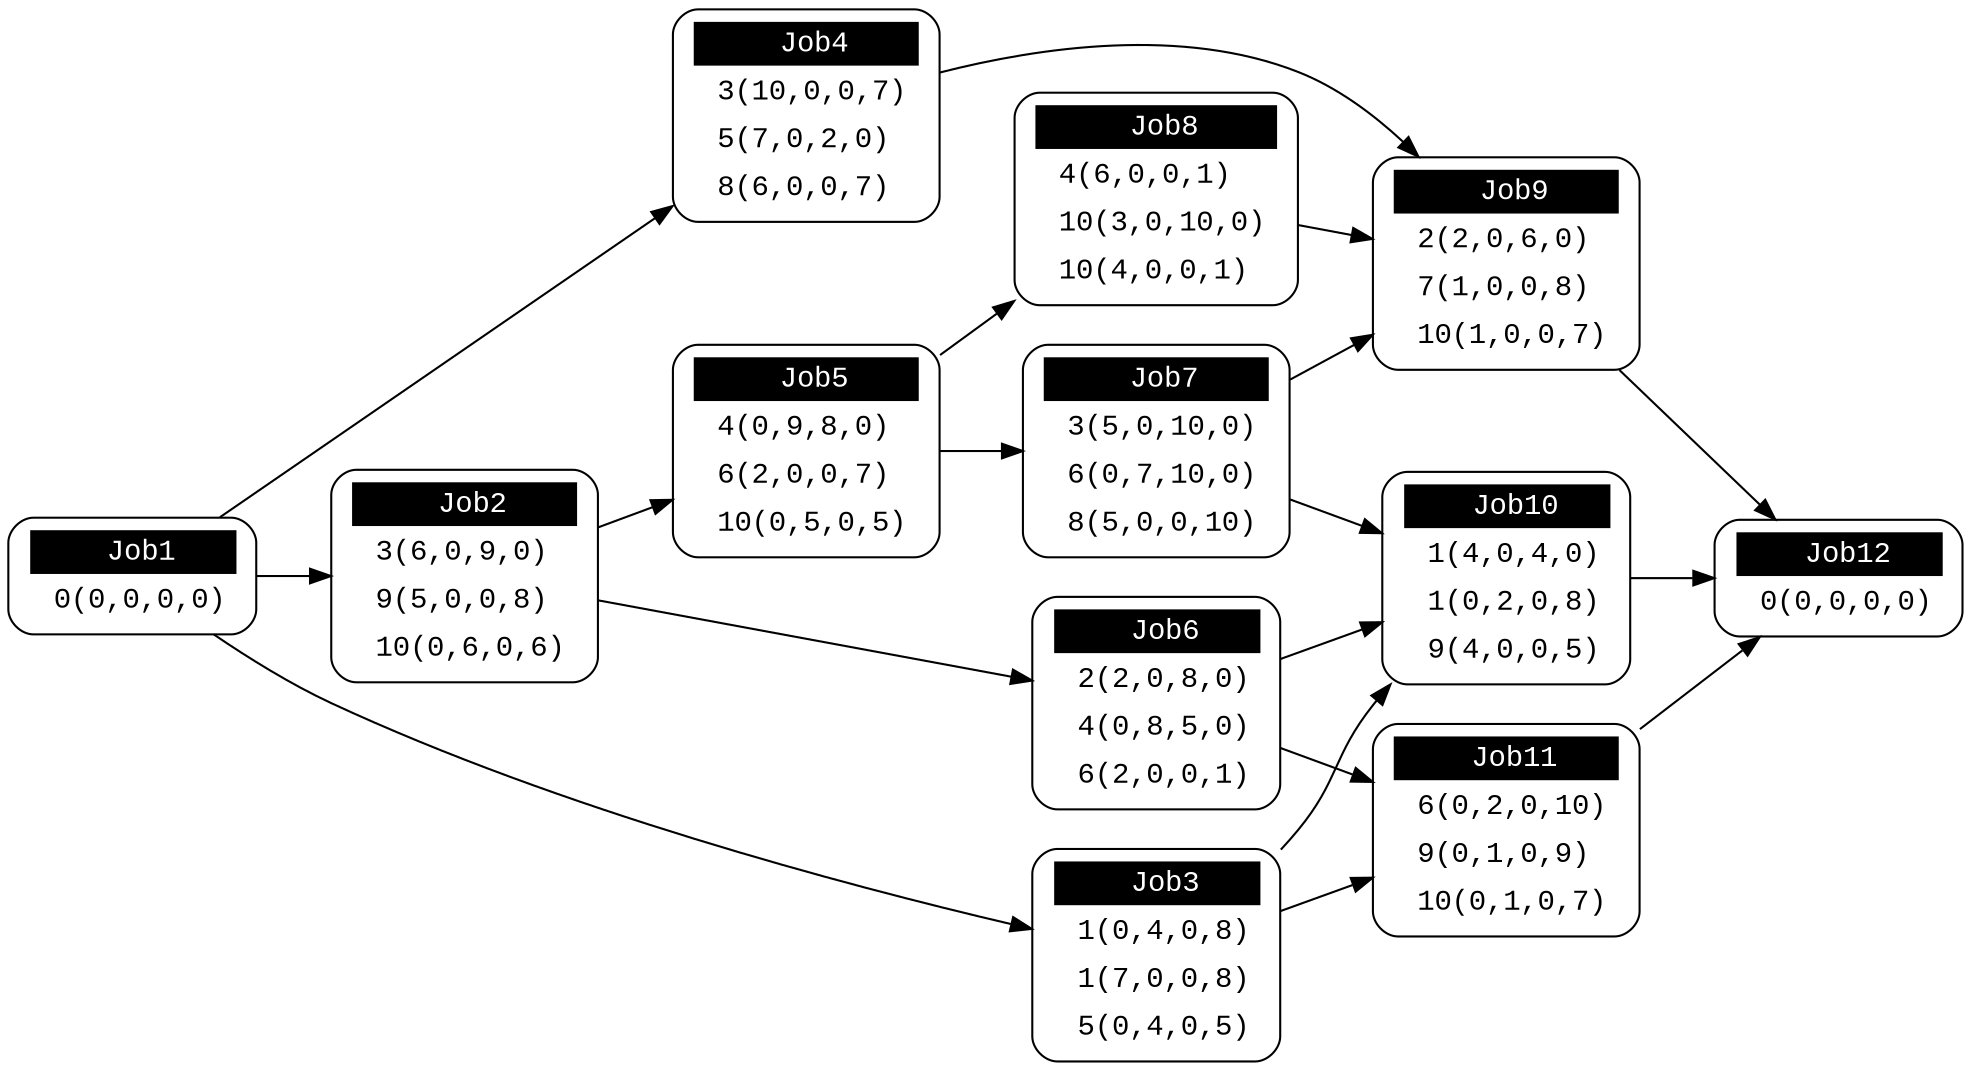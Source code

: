 digraph g {
  graph [fontsize=30 labelloc="t" label="" splines=true overlap=false rankdir = "LR"];
ratio = auto
"1" [ style = "filled" penwidth = 1 fillcolor = "white" fontname = "Courier New" shape = "Mrecord" label =<<table border="0" cellborder="0" cellpadding="3" bgcolor="white"><tr><td bgcolor="black" align="center" colspan="2"><font color="white" size="20"> Job1</font></td></tr><tr><td align="left"> 0(0,0,0,0)</td> </tr> </table>> ];
"2" [ style = "filled" penwidth = 1 fillcolor = "white" fontname = "Courier New" shape = "Mrecord" label =<<table border="0" cellborder="0" cellpadding="3" bgcolor="white"><tr><td bgcolor="black" align="center" colspan="2"><font color="white"> Job2</font></td></tr><tr><td align="left"> 3(6,0,9,0)</td> </tr> <tr><td align="left"> 9(5,0,0,8)</td> </tr> <tr><td align="left"> 10(0,6,0,6)</td> </tr> </table>> ];
"3" [ style = "filled" penwidth = 1 fillcolor = "white" fontname = "Courier New" shape = "Mrecord" label =<<table border="0" cellborder="0" cellpadding="3" bgcolor="white"><tr><td bgcolor="black" align="center" colspan="2"><font color="white"> Job3</font></td></tr><tr><td align="left"> 1(0,4,0,8)</td> </tr> <tr><td align="left"> 1(7,0,0,8)</td> </tr> <tr><td align="left"> 5(0,4,0,5)</td> </tr> </table>> ];
"4" [ style = "filled" penwidth = 1 fillcolor = "white" fontname = "Courier New" shape = "Mrecord" label =<<table border="0" cellborder="0" cellpadding="3" bgcolor="white"><tr><td bgcolor="black" align="center" colspan="2"><font color="white"> Job4</font></td></tr><tr><td align="left"> 3(10,0,0,7)</td> </tr> <tr><td align="left"> 5(7,0,2,0)</td> </tr> <tr><td align="left"> 8(6,0,0,7)</td> </tr> </table>> ];
"5" [ style = "filled" penwidth = 1 fillcolor = "white" fontname = "Courier New" shape = "Mrecord" label =<<table border="0" cellborder="0" cellpadding="3" bgcolor="white"><tr><td bgcolor="black" align="center" colspan="2"><font color="white"> Job5</font></td></tr><tr><td align="left"> 4(0,9,8,0)</td> </tr> <tr><td align="left"> 6(2,0,0,7)</td> </tr> <tr><td align="left"> 10(0,5,0,5)</td> </tr> </table>> ];
"6" [ style = "filled" penwidth = 1 fillcolor = "white" fontname = "Courier New" shape = "Mrecord" label =<<table border="0" cellborder="0" cellpadding="3" bgcolor="white"><tr><td bgcolor="black" align="center" colspan="2"><font color="white"> Job6</font></td></tr><tr><td align="left"> 2(2,0,8,0)</td> </tr> <tr><td align="left"> 4(0,8,5,0)</td> </tr> <tr><td align="left"> 6(2,0,0,1)</td> </tr> </table>> ];
"7" [ style = "filled" penwidth = 1 fillcolor = "white" fontname = "Courier New" shape = "Mrecord" label =<<table border="0" cellborder="0" cellpadding="3" bgcolor="white"><tr><td bgcolor="black" align="center" colspan="2"><font color="white"> Job7</font></td></tr><tr><td align="left"> 3(5,0,10,0)</td> </tr> <tr><td align="left"> 6(0,7,10,0)</td> </tr> <tr><td align="left"> 8(5,0,0,10)</td> </tr> </table>> ];
"8" [ style = "filled" penwidth = 1 fillcolor = "white" fontname = "Courier New" shape = "Mrecord" label =<<table border="0" cellborder="0" cellpadding="3" bgcolor="white"><tr><td bgcolor="black" align="center" colspan="2"><font color="white"> Job8</font></td></tr><tr><td align="left"> 4(6,0,0,1)</td> </tr> <tr><td align="left"> 10(3,0,10,0)</td> </tr> <tr><td align="left"> 10(4,0,0,1)</td> </tr> </table>> ];
"9" [ style = "filled" penwidth = 1 fillcolor = "white" fontname = "Courier New" shape = "Mrecord" label =<<table border="0" cellborder="0" cellpadding="3" bgcolor="white"><tr><td bgcolor="black" align="center" colspan="2"><font color="white"> Job9</font></td></tr><tr><td align="left"> 2(2,0,6,0)</td> </tr> <tr><td align="left"> 7(1,0,0,8)</td> </tr> <tr><td align="left"> 10(1,0,0,7)</td> </tr> </table>> ];
"10" [ style = "filled" penwidth = 1 fillcolor = "white" fontname = "Courier New" shape = "Mrecord" label =<<table border="0" cellborder="0" cellpadding="3" bgcolor="white"><tr><td bgcolor="black" align="center" colspan="2"><font color="white"> Job10</font></td></tr><tr><td align="left"> 1(4,0,4,0)</td> </tr> <tr><td align="left"> 1(0,2,0,8)</td> </tr> <tr><td align="left"> 9(4,0,0,5)</td> </tr> </table>> ];
"11" [ style = "filled" penwidth = 1 fillcolor = "white" fontname = "Courier New" shape = "Mrecord" label =<<table border="0" cellborder="0" cellpadding="3" bgcolor="white"><tr><td bgcolor="black" align="center" colspan="2"><font color="white"> Job11</font></td></tr><tr><td align="left"> 6(0,2,0,10)</td> </tr> <tr><td align="left"> 9(0,1,0,9)</td> </tr> <tr><td align="left"> 10(0,1,0,7)</td> </tr> </table>> ];
"12" [ style = "filled" penwidth = 1 fillcolor = "white" fontname = "Courier New" shape = "Mrecord" label =<<table border="0" cellborder="0" cellpadding="3" bgcolor="white"><tr><td bgcolor="black" align="center" colspan="2"><font color="white" size="20"> Job12</font></td></tr><tr><td align="left"> 0(0,0,0,0)</td> </tr> </table>> ];

1 -> 2 [ penwidth = 1 fontsize = 12 fontcolor = "grey28" ];
1 -> 3 [ penwidth = 1 fontsize = 12 fontcolor = "grey28" ];
1 -> 4 [ penwidth = 1 fontsize = 12 fontcolor = "grey28" ];
2 -> 5 [ penwidth = 1 fontsize = 12 fontcolor = "grey28" ];
2 -> 6 [ penwidth = 1 fontsize = 12 fontcolor = "grey28" ];
3 -> 10 [ penwidth = 1 fontsize = 12 fontcolor = "grey28" ];
3 -> 11 [ penwidth = 1 fontsize = 12 fontcolor = "grey28" ];
4 -> 9 [ penwidth = 1 fontsize = 12 fontcolor = "grey28" ];
5 -> 7 [ penwidth = 1 fontsize = 12 fontcolor = "grey28" ];
5 -> 8 [ penwidth = 1 fontsize = 12 fontcolor = "grey28" ];
6 -> 10 [ penwidth = 1 fontsize = 12 fontcolor = "grey28" ];
6 -> 11 [ penwidth = 1 fontsize = 12 fontcolor = "grey28" ];
7 -> 9 [ penwidth = 1 fontsize = 12 fontcolor = "grey28" ];
7 -> 10 [ penwidth = 1 fontsize = 12 fontcolor = "grey28" ];
8 -> 9 [ penwidth = 1 fontsize = 12 fontcolor = "grey28" ];
9 -> 12 [ penwidth = 1 fontsize = 12 fontcolor = "grey28" ];
10 -> 12 [ penwidth = 1 fontsize = 12 fontcolor = "grey28" ];
11 -> 12 [ penwidth = 1 fontsize = 12 fontcolor = "grey28" ];
}